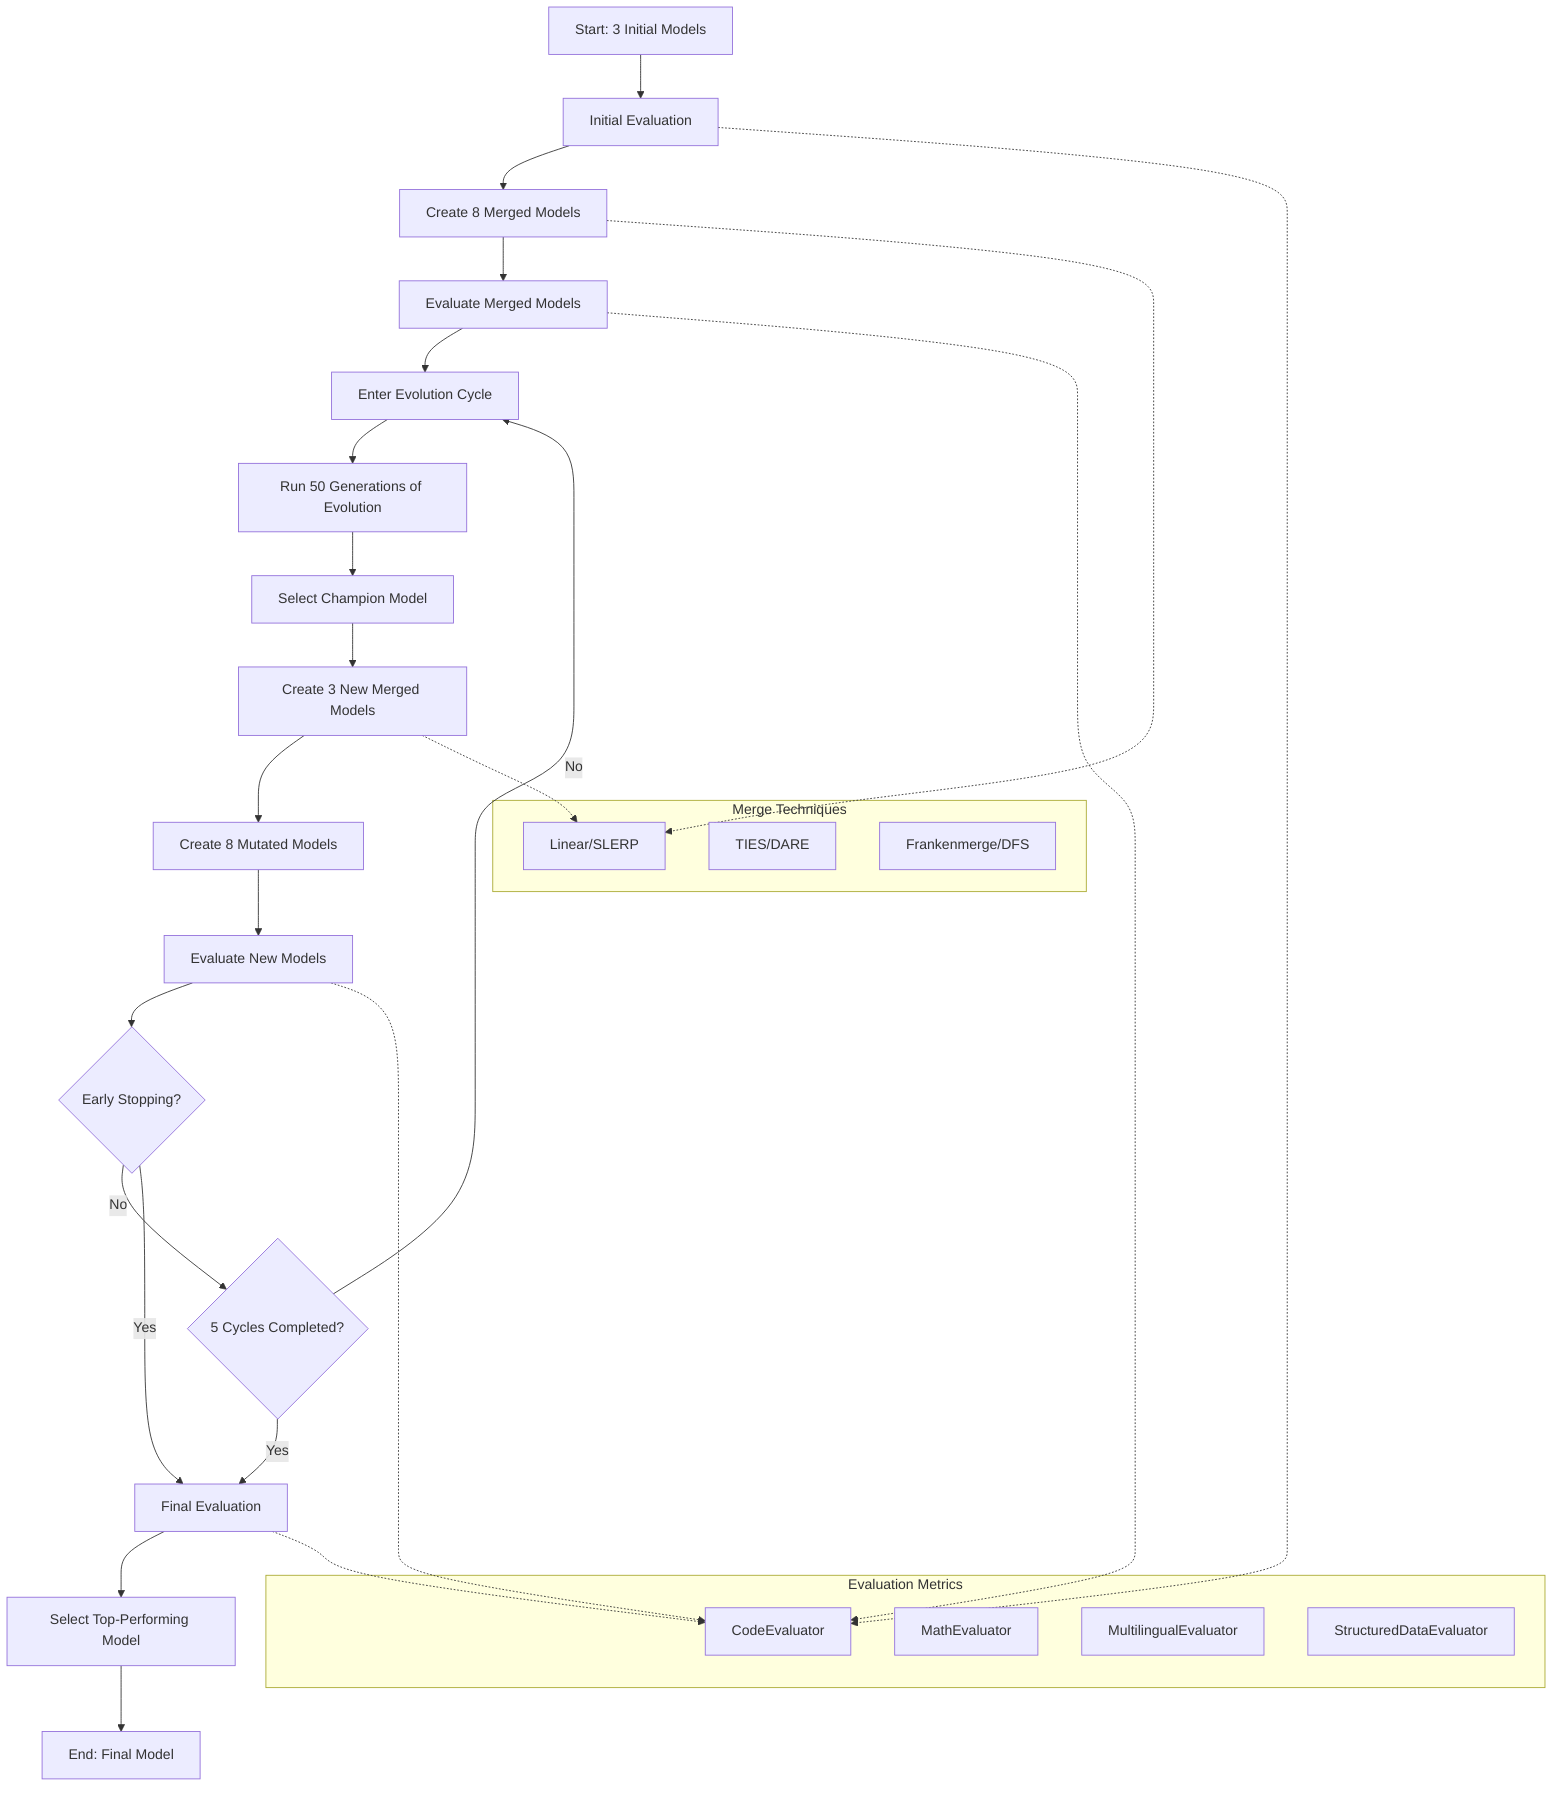 graph TD
    A[Start: 3 Initial Models] --> B[Initial Evaluation]
    B --> C[Create 8 Merged Models]
    C --> D[Evaluate Merged Models]
    D --> E[Enter Evolution Cycle]
    E --> F[Run 50 Generations of Evolution]
    F --> G[Select Champion Model]
    G --> H[Create 3 New Merged Models]
    H --> I[Create 8 Mutated Models]
    I --> J[Evaluate New Models]
    J --> K{Early Stopping?}
    K -->|No| L{5 Cycles Completed?}
    L -->|No| E
    L -->|Yes| M[Final Evaluation]
    K -->|Yes| M
    M --> N[Select Top-Performing Model]
    N --> O[End: Final Model]

    subgraph "Evaluation Metrics"
    Z1[CodeEvaluator]
    Z2[MathEvaluator]
    Z3[MultilingualEvaluator]
    Z4[StructuredDataEvaluator]
    end
    B -.-> Z1
    D -.-> Z1
    J -.-> Z1
    M -.-> Z1

    subgraph "Merge Techniques"
    Y1[Linear/SLERP]
    Y2[TIES/DARE]
    Y3[Frankenmerge/DFS]
    end
    C -.-> Y1
    H -.-> Y1